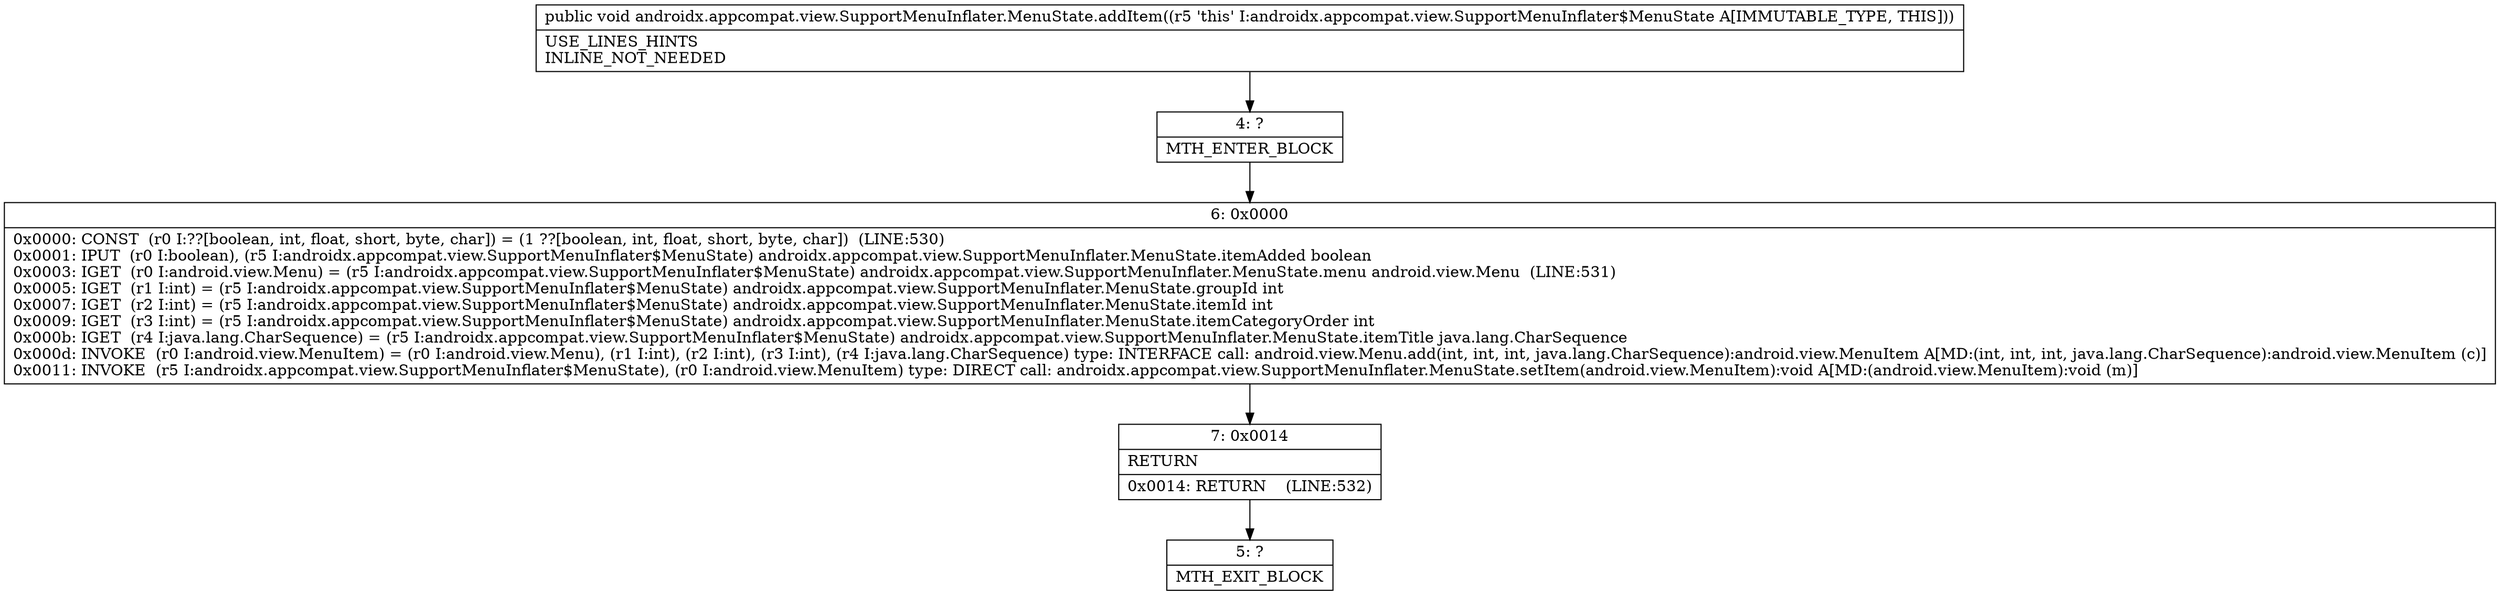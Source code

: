 digraph "CFG forandroidx.appcompat.view.SupportMenuInflater.MenuState.addItem()V" {
Node_4 [shape=record,label="{4\:\ ?|MTH_ENTER_BLOCK\l}"];
Node_6 [shape=record,label="{6\:\ 0x0000|0x0000: CONST  (r0 I:??[boolean, int, float, short, byte, char]) = (1 ??[boolean, int, float, short, byte, char])  (LINE:530)\l0x0001: IPUT  (r0 I:boolean), (r5 I:androidx.appcompat.view.SupportMenuInflater$MenuState) androidx.appcompat.view.SupportMenuInflater.MenuState.itemAdded boolean \l0x0003: IGET  (r0 I:android.view.Menu) = (r5 I:androidx.appcompat.view.SupportMenuInflater$MenuState) androidx.appcompat.view.SupportMenuInflater.MenuState.menu android.view.Menu  (LINE:531)\l0x0005: IGET  (r1 I:int) = (r5 I:androidx.appcompat.view.SupportMenuInflater$MenuState) androidx.appcompat.view.SupportMenuInflater.MenuState.groupId int \l0x0007: IGET  (r2 I:int) = (r5 I:androidx.appcompat.view.SupportMenuInflater$MenuState) androidx.appcompat.view.SupportMenuInflater.MenuState.itemId int \l0x0009: IGET  (r3 I:int) = (r5 I:androidx.appcompat.view.SupportMenuInflater$MenuState) androidx.appcompat.view.SupportMenuInflater.MenuState.itemCategoryOrder int \l0x000b: IGET  (r4 I:java.lang.CharSequence) = (r5 I:androidx.appcompat.view.SupportMenuInflater$MenuState) androidx.appcompat.view.SupportMenuInflater.MenuState.itemTitle java.lang.CharSequence \l0x000d: INVOKE  (r0 I:android.view.MenuItem) = (r0 I:android.view.Menu), (r1 I:int), (r2 I:int), (r3 I:int), (r4 I:java.lang.CharSequence) type: INTERFACE call: android.view.Menu.add(int, int, int, java.lang.CharSequence):android.view.MenuItem A[MD:(int, int, int, java.lang.CharSequence):android.view.MenuItem (c)]\l0x0011: INVOKE  (r5 I:androidx.appcompat.view.SupportMenuInflater$MenuState), (r0 I:android.view.MenuItem) type: DIRECT call: androidx.appcompat.view.SupportMenuInflater.MenuState.setItem(android.view.MenuItem):void A[MD:(android.view.MenuItem):void (m)]\l}"];
Node_7 [shape=record,label="{7\:\ 0x0014|RETURN\l|0x0014: RETURN    (LINE:532)\l}"];
Node_5 [shape=record,label="{5\:\ ?|MTH_EXIT_BLOCK\l}"];
MethodNode[shape=record,label="{public void androidx.appcompat.view.SupportMenuInflater.MenuState.addItem((r5 'this' I:androidx.appcompat.view.SupportMenuInflater$MenuState A[IMMUTABLE_TYPE, THIS]))  | USE_LINES_HINTS\lINLINE_NOT_NEEDED\l}"];
MethodNode -> Node_4;Node_4 -> Node_6;
Node_6 -> Node_7;
Node_7 -> Node_5;
}

